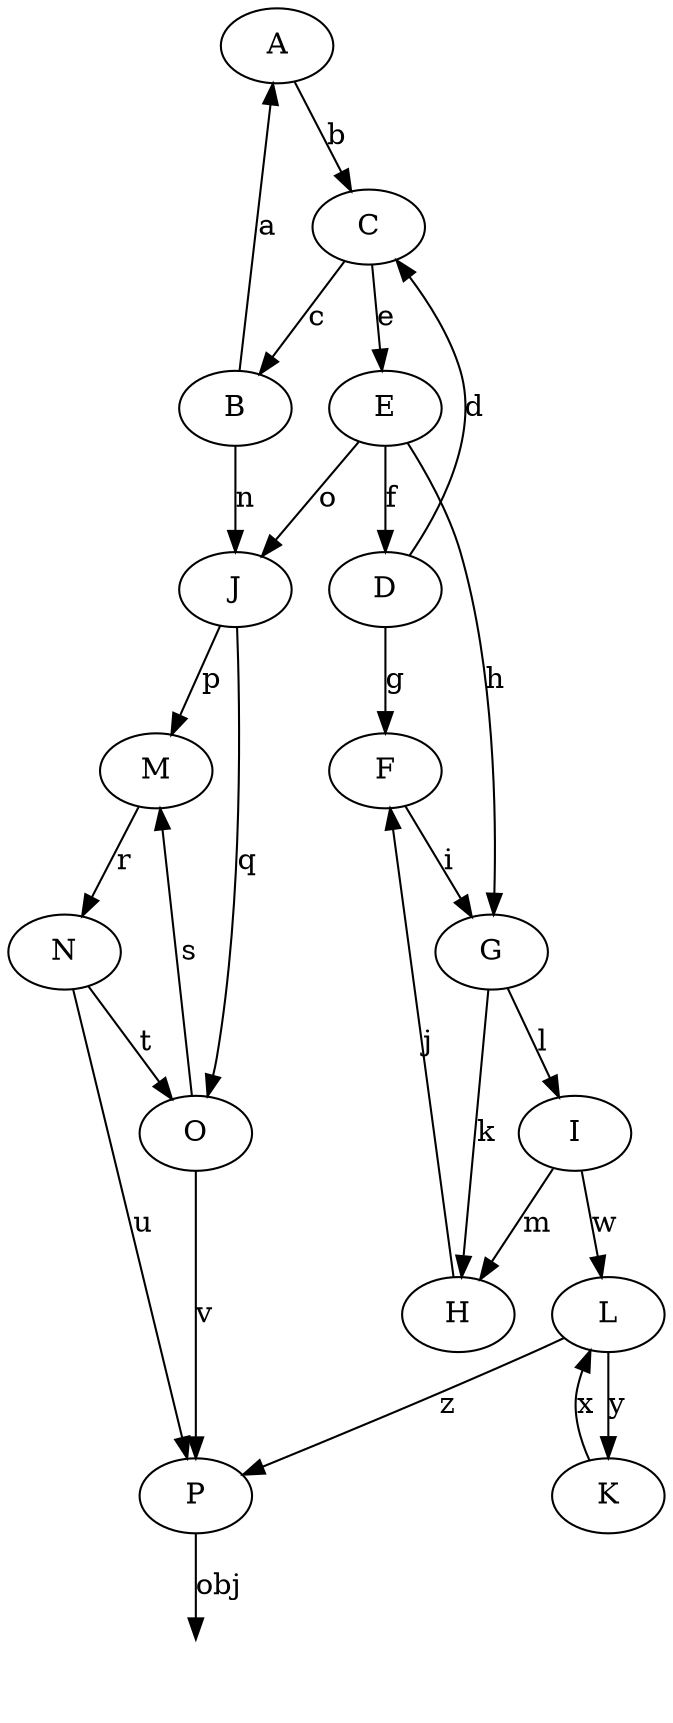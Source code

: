 digraph {
	A -> C [label=b color=black dir=forward fontcolor=black penwidth=1.0]
	B -> A [label=a color=black dir=forward fontcolor=black penwidth=1.0]
	B -> J [label=n color=black dir=forward fontcolor=black penwidth=1.0]
	C -> B [label=c color=black dir=forward fontcolor=black penwidth=1.0]
	C -> E [label=e color=black dir=forward fontcolor=black penwidth=1.0]
	D -> C [label=d color=black dir=forward fontcolor=black penwidth=1.0]
	D -> F [label=g color=black dir=forward fontcolor=black penwidth=1.0]
	E -> D [label=f color=black dir=forward fontcolor=black penwidth=1.0]
	E -> G [label=h color=black dir=forward fontcolor=black penwidth=1.0]
	E -> J [label=o color=black dir=forward fontcolor=black penwidth=1.0]
	F -> G [label=i color=black dir=forward fontcolor=black penwidth=1.0]
	G -> H [label=k color=black dir=forward fontcolor=black penwidth=1.0]
	G -> I [label=l color=black dir=forward fontcolor=black penwidth=1.0]
	H -> F [label=j color=black dir=forward fontcolor=black penwidth=1.0]
	I -> H [label=m color=black dir=forward fontcolor=black penwidth=1.0]
	I -> L [label=w color=black dir=forward fontcolor=black penwidth=1.0]
	J -> M [label=p color=black dir=forward fontcolor=black penwidth=1.0]
	J -> O [label=q color=black dir=forward fontcolor=black penwidth=1.0]
	K -> L [label=x color=black dir=forward fontcolor=black penwidth=1.0]
	L -> K [label=y color=black dir=forward fontcolor=black penwidth=1.0]
	L -> P [label=z color=black dir=forward fontcolor=black penwidth=1.0]
	M -> N [label=r color=black dir=forward fontcolor=black penwidth=1.0]
	N -> O [label=t color=black dir=forward fontcolor=black penwidth=1.0]
	N -> P [label=u color=black dir=forward fontcolor=black penwidth=1.0]
	O -> M [label=s color=black dir=forward fontcolor=black penwidth=1.0]
	O -> P [label=v color=black dir=forward fontcolor=black penwidth=1.0]
	P -> _P [label=obj color=black dir=forward fontcolor=black penwidth=1.0]
	_P [style=invis]
}
